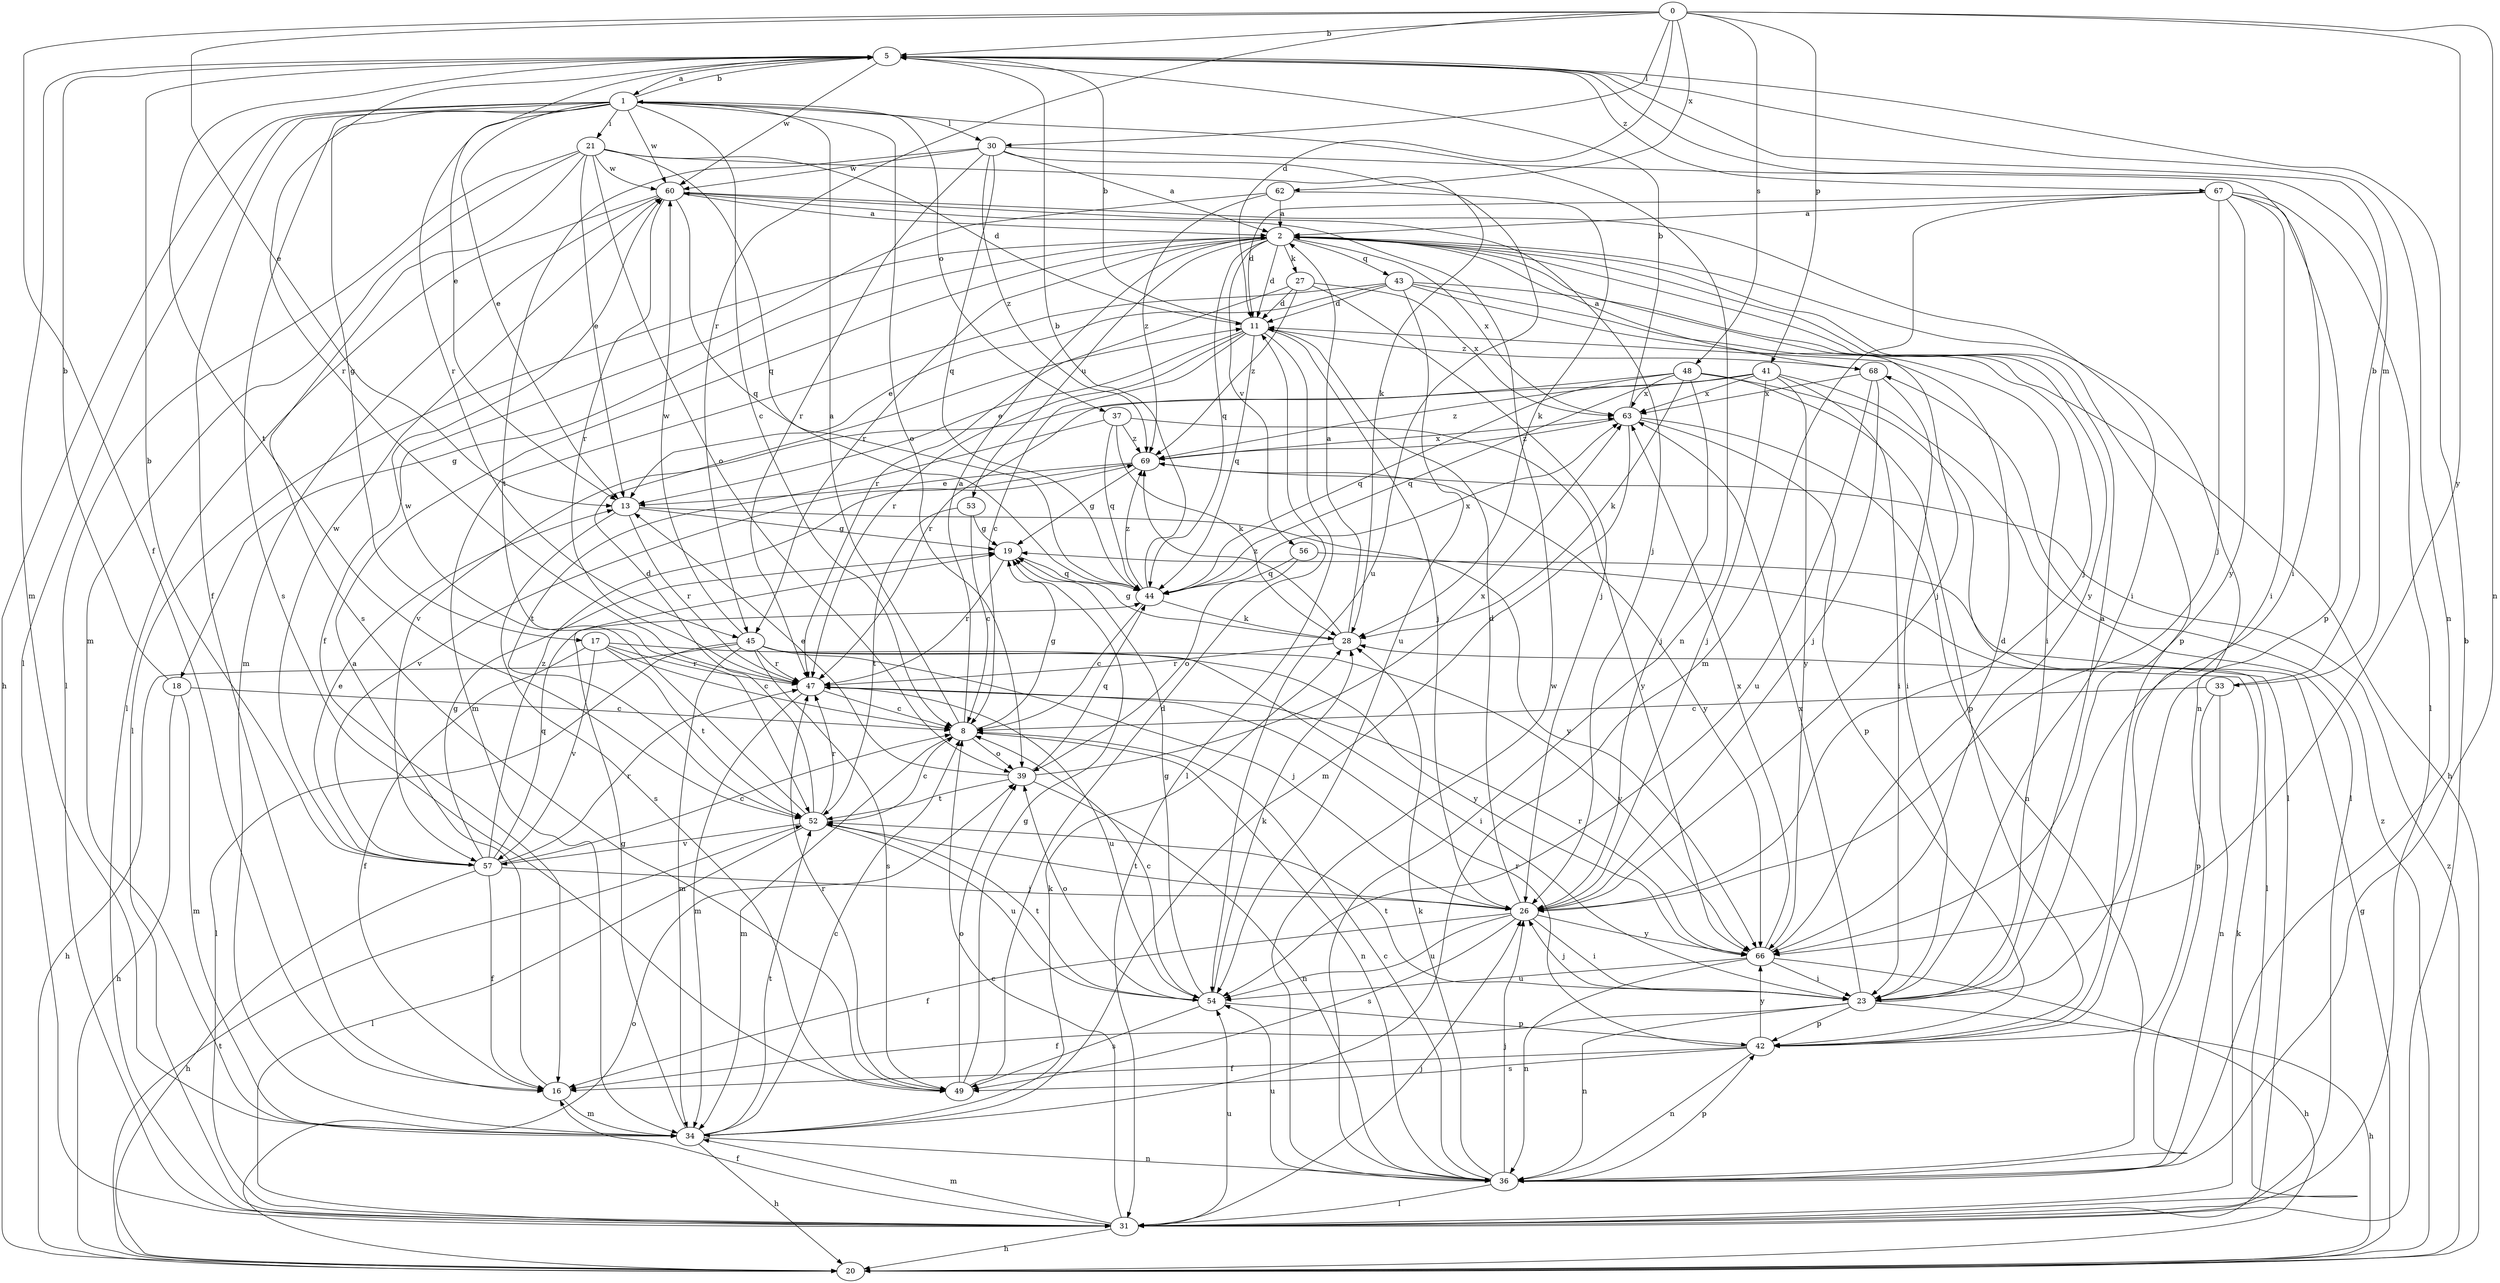 strict digraph  {
0;
1;
2;
5;
8;
11;
13;
16;
17;
18;
19;
20;
21;
23;
26;
27;
28;
30;
31;
33;
34;
36;
37;
39;
41;
42;
43;
44;
45;
47;
48;
49;
52;
53;
54;
56;
57;
60;
62;
63;
66;
67;
68;
69;
0 -> 5  [label=b];
0 -> 11  [label=d];
0 -> 13  [label=e];
0 -> 16  [label=f];
0 -> 30  [label=l];
0 -> 36  [label=n];
0 -> 41  [label=p];
0 -> 45  [label=r];
0 -> 48  [label=s];
0 -> 62  [label=x];
0 -> 66  [label=y];
1 -> 5  [label=b];
1 -> 8  [label=c];
1 -> 13  [label=e];
1 -> 16  [label=f];
1 -> 17  [label=g];
1 -> 20  [label=h];
1 -> 21  [label=i];
1 -> 30  [label=l];
1 -> 31  [label=l];
1 -> 36  [label=n];
1 -> 37  [label=o];
1 -> 39  [label=o];
1 -> 45  [label=r];
1 -> 49  [label=s];
1 -> 60  [label=w];
2 -> 11  [label=d];
2 -> 18  [label=g];
2 -> 26  [label=j];
2 -> 27  [label=k];
2 -> 31  [label=l];
2 -> 36  [label=n];
2 -> 42  [label=p];
2 -> 43  [label=q];
2 -> 44  [label=q];
2 -> 45  [label=r];
2 -> 53  [label=u];
2 -> 56  [label=v];
2 -> 63  [label=x];
2 -> 66  [label=y];
5 -> 1  [label=a];
5 -> 13  [label=e];
5 -> 33  [label=m];
5 -> 34  [label=m];
5 -> 36  [label=n];
5 -> 47  [label=r];
5 -> 52  [label=t];
5 -> 60  [label=w];
5 -> 67  [label=z];
8 -> 1  [label=a];
8 -> 2  [label=a];
8 -> 19  [label=g];
8 -> 34  [label=m];
8 -> 36  [label=n];
8 -> 39  [label=o];
11 -> 5  [label=b];
11 -> 8  [label=c];
11 -> 13  [label=e];
11 -> 26  [label=j];
11 -> 31  [label=l];
11 -> 44  [label=q];
11 -> 47  [label=r];
11 -> 68  [label=z];
13 -> 19  [label=g];
13 -> 47  [label=r];
13 -> 49  [label=s];
13 -> 66  [label=y];
16 -> 2  [label=a];
16 -> 34  [label=m];
17 -> 8  [label=c];
17 -> 16  [label=f];
17 -> 47  [label=r];
17 -> 52  [label=t];
17 -> 57  [label=v];
17 -> 66  [label=y];
18 -> 5  [label=b];
18 -> 8  [label=c];
18 -> 20  [label=h];
18 -> 34  [label=m];
19 -> 44  [label=q];
19 -> 47  [label=r];
20 -> 19  [label=g];
20 -> 39  [label=o];
20 -> 52  [label=t];
20 -> 68  [label=z];
20 -> 69  [label=z];
21 -> 11  [label=d];
21 -> 13  [label=e];
21 -> 28  [label=k];
21 -> 31  [label=l];
21 -> 34  [label=m];
21 -> 39  [label=o];
21 -> 44  [label=q];
21 -> 49  [label=s];
21 -> 60  [label=w];
23 -> 2  [label=a];
23 -> 16  [label=f];
23 -> 20  [label=h];
23 -> 26  [label=j];
23 -> 36  [label=n];
23 -> 42  [label=p];
23 -> 52  [label=t];
23 -> 63  [label=x];
26 -> 11  [label=d];
26 -> 16  [label=f];
26 -> 23  [label=i];
26 -> 49  [label=s];
26 -> 52  [label=t];
26 -> 54  [label=u];
26 -> 66  [label=y];
27 -> 11  [label=d];
27 -> 26  [label=j];
27 -> 47  [label=r];
27 -> 63  [label=x];
27 -> 69  [label=z];
28 -> 2  [label=a];
28 -> 19  [label=g];
28 -> 47  [label=r];
28 -> 69  [label=z];
30 -> 2  [label=a];
30 -> 23  [label=i];
30 -> 44  [label=q];
30 -> 47  [label=r];
30 -> 52  [label=t];
30 -> 54  [label=u];
30 -> 60  [label=w];
30 -> 69  [label=z];
31 -> 5  [label=b];
31 -> 8  [label=c];
31 -> 16  [label=f];
31 -> 20  [label=h];
31 -> 26  [label=j];
31 -> 28  [label=k];
31 -> 34  [label=m];
31 -> 54  [label=u];
33 -> 5  [label=b];
33 -> 8  [label=c];
33 -> 36  [label=n];
33 -> 42  [label=p];
34 -> 8  [label=c];
34 -> 19  [label=g];
34 -> 20  [label=h];
34 -> 28  [label=k];
34 -> 36  [label=n];
34 -> 52  [label=t];
36 -> 8  [label=c];
36 -> 26  [label=j];
36 -> 28  [label=k];
36 -> 31  [label=l];
36 -> 42  [label=p];
36 -> 54  [label=u];
36 -> 60  [label=w];
37 -> 28  [label=k];
37 -> 44  [label=q];
37 -> 52  [label=t];
37 -> 66  [label=y];
37 -> 69  [label=z];
39 -> 13  [label=e];
39 -> 36  [label=n];
39 -> 44  [label=q];
39 -> 52  [label=t];
39 -> 63  [label=x];
41 -> 23  [label=i];
41 -> 26  [label=j];
41 -> 31  [label=l];
41 -> 44  [label=q];
41 -> 57  [label=v];
41 -> 63  [label=x];
41 -> 66  [label=y];
41 -> 69  [label=z];
42 -> 16  [label=f];
42 -> 36  [label=n];
42 -> 47  [label=r];
42 -> 49  [label=s];
42 -> 66  [label=y];
43 -> 11  [label=d];
43 -> 13  [label=e];
43 -> 20  [label=h];
43 -> 23  [label=i];
43 -> 26  [label=j];
43 -> 34  [label=m];
43 -> 54  [label=u];
44 -> 5  [label=b];
44 -> 8  [label=c];
44 -> 28  [label=k];
44 -> 63  [label=x];
44 -> 69  [label=z];
45 -> 20  [label=h];
45 -> 23  [label=i];
45 -> 26  [label=j];
45 -> 31  [label=l];
45 -> 34  [label=m];
45 -> 47  [label=r];
45 -> 49  [label=s];
45 -> 60  [label=w];
45 -> 66  [label=y];
47 -> 8  [label=c];
47 -> 34  [label=m];
47 -> 54  [label=u];
48 -> 26  [label=j];
48 -> 28  [label=k];
48 -> 31  [label=l];
48 -> 42  [label=p];
48 -> 44  [label=q];
48 -> 47  [label=r];
48 -> 63  [label=x];
49 -> 11  [label=d];
49 -> 19  [label=g];
49 -> 39  [label=o];
49 -> 47  [label=r];
52 -> 8  [label=c];
52 -> 11  [label=d];
52 -> 31  [label=l];
52 -> 47  [label=r];
52 -> 54  [label=u];
52 -> 57  [label=v];
52 -> 60  [label=w];
53 -> 8  [label=c];
53 -> 19  [label=g];
53 -> 52  [label=t];
54 -> 8  [label=c];
54 -> 19  [label=g];
54 -> 28  [label=k];
54 -> 39  [label=o];
54 -> 42  [label=p];
54 -> 49  [label=s];
54 -> 52  [label=t];
56 -> 31  [label=l];
56 -> 39  [label=o];
56 -> 44  [label=q];
57 -> 5  [label=b];
57 -> 8  [label=c];
57 -> 13  [label=e];
57 -> 16  [label=f];
57 -> 19  [label=g];
57 -> 20  [label=h];
57 -> 26  [label=j];
57 -> 44  [label=q];
57 -> 47  [label=r];
57 -> 60  [label=w];
57 -> 69  [label=z];
60 -> 2  [label=a];
60 -> 23  [label=i];
60 -> 26  [label=j];
60 -> 31  [label=l];
60 -> 34  [label=m];
60 -> 44  [label=q];
60 -> 47  [label=r];
62 -> 2  [label=a];
62 -> 16  [label=f];
62 -> 28  [label=k];
62 -> 69  [label=z];
63 -> 5  [label=b];
63 -> 34  [label=m];
63 -> 36  [label=n];
63 -> 42  [label=p];
63 -> 69  [label=z];
66 -> 11  [label=d];
66 -> 20  [label=h];
66 -> 23  [label=i];
66 -> 36  [label=n];
66 -> 47  [label=r];
66 -> 54  [label=u];
66 -> 63  [label=x];
67 -> 2  [label=a];
67 -> 11  [label=d];
67 -> 23  [label=i];
67 -> 26  [label=j];
67 -> 31  [label=l];
67 -> 34  [label=m];
67 -> 42  [label=p];
67 -> 66  [label=y];
68 -> 2  [label=a];
68 -> 23  [label=i];
68 -> 26  [label=j];
68 -> 54  [label=u];
68 -> 63  [label=x];
69 -> 13  [label=e];
69 -> 19  [label=g];
69 -> 57  [label=v];
69 -> 63  [label=x];
69 -> 66  [label=y];
}
